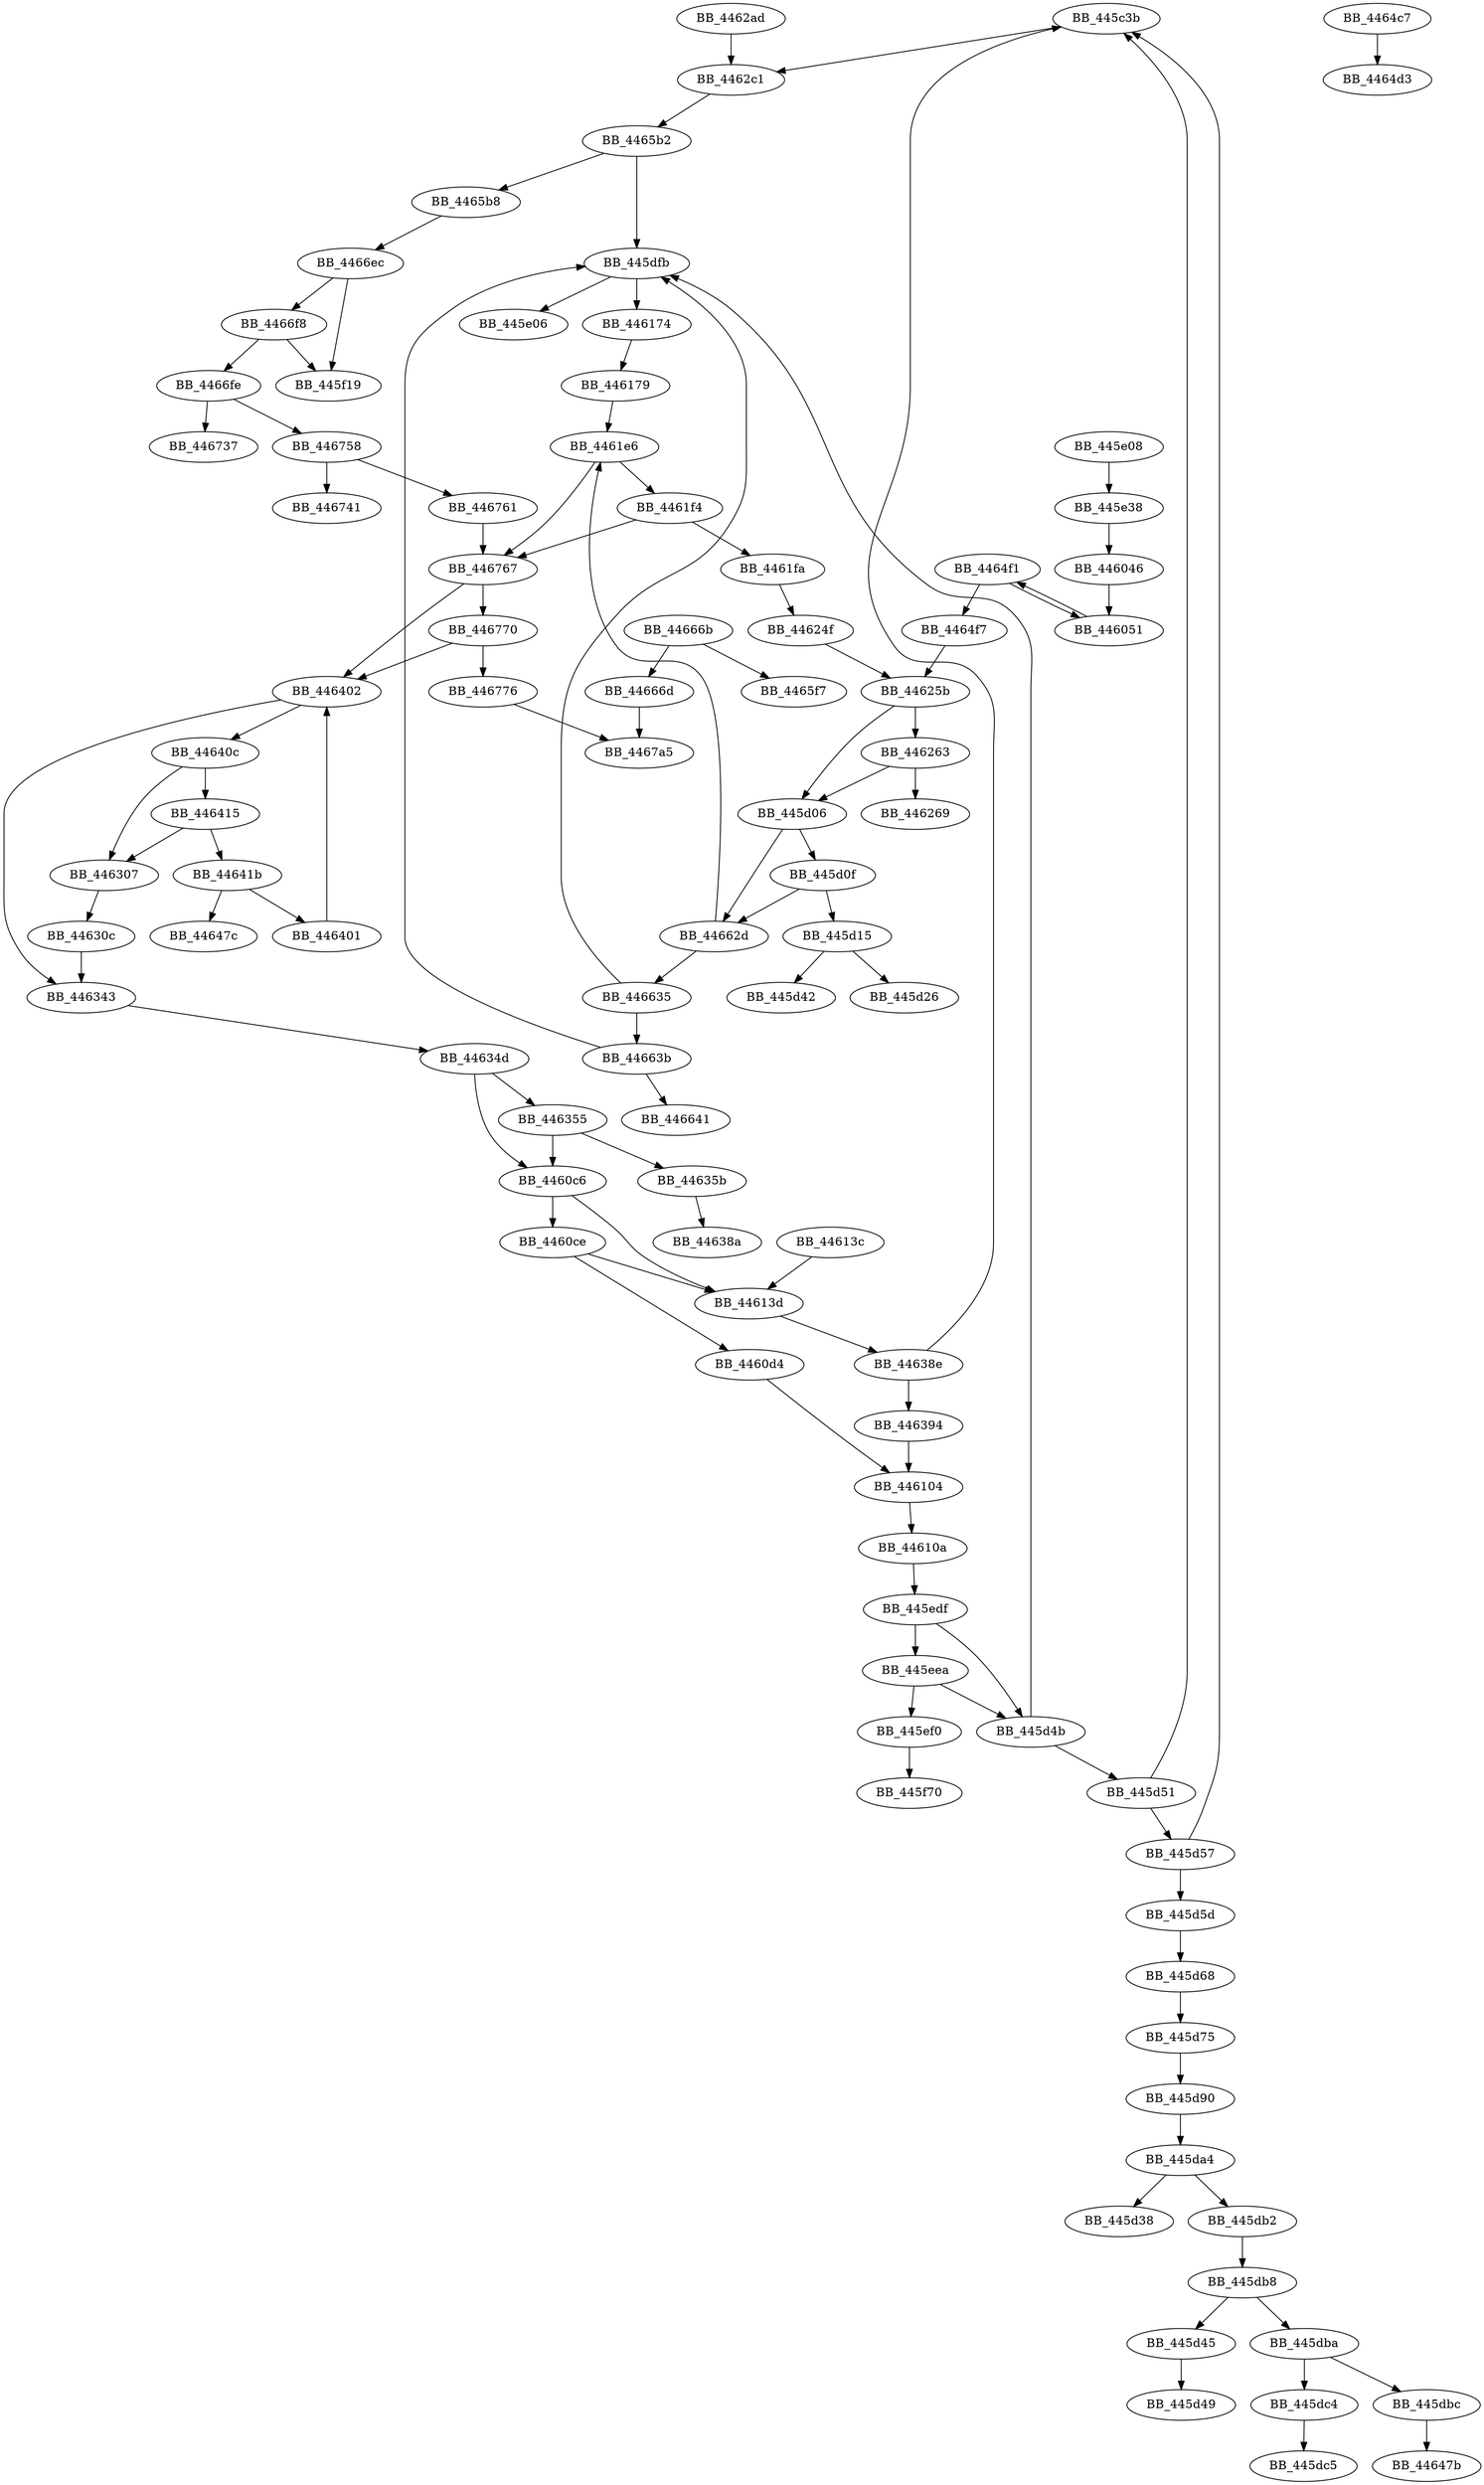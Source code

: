 DiGraph sub_445E08{
BB_445c3b->BB_4462c1
BB_445d06->BB_445d0f
BB_445d06->BB_44662d
BB_445d0f->BB_445d15
BB_445d0f->BB_44662d
BB_445d15->BB_445d26
BB_445d15->BB_445d42
BB_445d45->BB_445d49
BB_445d4b->BB_445d51
BB_445d4b->BB_445dfb
BB_445d51->BB_445c3b
BB_445d51->BB_445d57
BB_445d57->BB_445c3b
BB_445d57->BB_445d5d
BB_445d5d->BB_445d68
BB_445d68->BB_445d75
BB_445d75->BB_445d90
BB_445d90->BB_445da4
BB_445da4->BB_445d38
BB_445da4->BB_445db2
BB_445db2->BB_445db8
BB_445db8->BB_445d45
BB_445db8->BB_445dba
BB_445dba->BB_445dbc
BB_445dba->BB_445dc4
BB_445dbc->BB_44647b
BB_445dc4->BB_445dc5
BB_445dfb->BB_445e06
BB_445dfb->BB_446174
BB_445e08->BB_445e38
BB_445e38->BB_446046
BB_445edf->BB_445d4b
BB_445edf->BB_445eea
BB_445eea->BB_445d4b
BB_445eea->BB_445ef0
BB_445ef0->BB_445f70
BB_446046->BB_446051
BB_446051->BB_4464f1
BB_4460c6->BB_4460ce
BB_4460c6->BB_44613d
BB_4460ce->BB_4460d4
BB_4460ce->BB_44613d
BB_4460d4->BB_446104
BB_446104->BB_44610a
BB_44610a->BB_445edf
BB_44613c->BB_44613d
BB_44613d->BB_44638e
BB_446174->BB_446179
BB_446179->BB_4461e6
BB_4461e6->BB_4461f4
BB_4461e6->BB_446767
BB_4461f4->BB_4461fa
BB_4461f4->BB_446767
BB_4461fa->BB_44624f
BB_44624f->BB_44625b
BB_44625b->BB_445d06
BB_44625b->BB_446263
BB_446263->BB_445d06
BB_446263->BB_446269
BB_4462ad->BB_4462c1
BB_4462c1->BB_4465b2
BB_446307->BB_44630c
BB_44630c->BB_446343
BB_446343->BB_44634d
BB_44634d->BB_4460c6
BB_44634d->BB_446355
BB_446355->BB_4460c6
BB_446355->BB_44635b
BB_44635b->BB_44638a
BB_44638e->BB_445c3b
BB_44638e->BB_446394
BB_446394->BB_446104
BB_446401->BB_446402
BB_446402->BB_446343
BB_446402->BB_44640c
BB_44640c->BB_446307
BB_44640c->BB_446415
BB_446415->BB_446307
BB_446415->BB_44641b
BB_44641b->BB_446401
BB_44641b->BB_44647c
BB_4464c7->BB_4464d3
BB_4464f1->BB_446051
BB_4464f1->BB_4464f7
BB_4464f7->BB_44625b
BB_4465b2->BB_445dfb
BB_4465b2->BB_4465b8
BB_4465b8->BB_4466ec
BB_44662d->BB_4461e6
BB_44662d->BB_446635
BB_446635->BB_445dfb
BB_446635->BB_44663b
BB_44663b->BB_445dfb
BB_44663b->BB_446641
BB_44666b->BB_4465f7
BB_44666b->BB_44666d
BB_44666d->BB_4467a5
BB_4466ec->BB_445f19
BB_4466ec->BB_4466f8
BB_4466f8->BB_445f19
BB_4466f8->BB_4466fe
BB_4466fe->BB_446737
BB_4466fe->BB_446758
BB_446758->BB_446741
BB_446758->BB_446761
BB_446761->BB_446767
BB_446767->BB_446402
BB_446767->BB_446770
BB_446770->BB_446402
BB_446770->BB_446776
BB_446776->BB_4467a5
}
